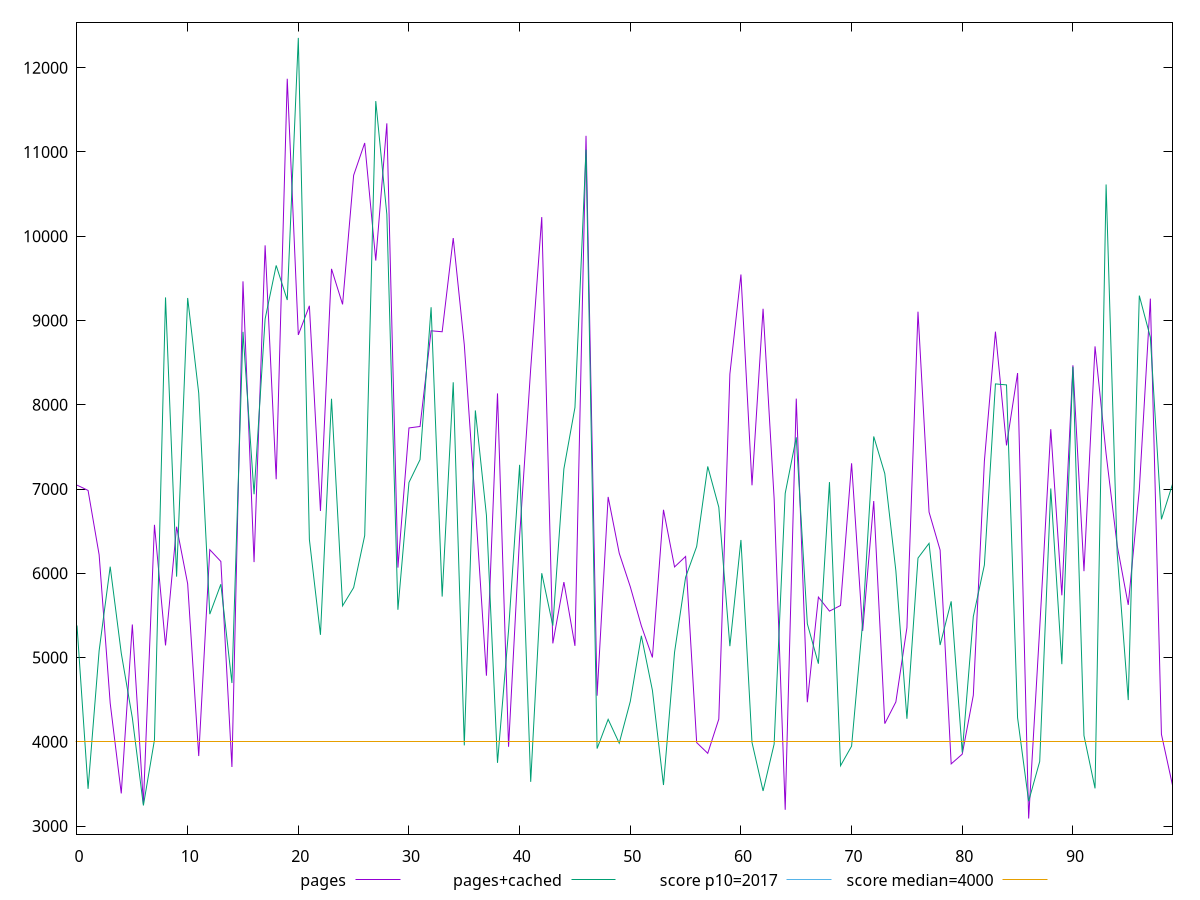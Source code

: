 reset

$pages <<EOF
0 7046.291999999976
1 6983.403999999989
2 6219.835999999987
3 4458.807999999995
4 3388.0359999999987
5 5392.119999999994
6 3263.991999999997
7 6575.03599999999
8 5143.903999999989
9 6552.687999999989
10 5875.551999999992
11 3831.447999999996
12 6280.131999999996
13 6140.215999999994
14 3701.875999999996
15 9464.095999999981
16 6132.487999999992
17 9891.243999999995
18 7116.107999999986
19 11868.171999999995
20 8828.463999999993
21 9174.251999999988
22 6739.731999999987
23 9612.303999999984
24 9190.927999999996
25 10722.655999999994
26 11106.131999999992
27 9711.259999999997
28 11339.095999999998
29 6066.951999999993
30 7724.84399999999
31 7742.087999999989
32 8877.499999999987
33 8866.05599999998
34 9978.083999999988
35 8711.115999999989
36 6802.767999999995
37 4785.087999999997
38 8134.743999999991
39 3941.411999999995
40 6438.167999999983
41 8426.47199999999
42 10227.019999999993
43 5168.159999999987
44 5895.911999999997
45 5138.919999999994
46 11190.99599999999
47 4547.399999999995
48 6906.307999999992
49 6238.879999999992
50 5840.647999999996
51 5376.815999999993
52 5001.531999999991
53 6753.339999999989
54 6075.411999999988
55 6199.891999999994
56 3991.0799999999945
57 3863.859999999999
58 4269.867999999995
59 8363.12399999999
60 9545.635999999986
61 7044.4479999999985
62 9138.999999999987
63 6884.091999999998
64 3193.8159999999943
65 8072.419999999972
66 4469.947999999997
67 5717.443999999994
68 5551.051999999992
69 5617.991999999991
70 7305.527999999988
71 5315.463999999994
72 6857.3959999999925
73 4216.167999999994
74 4473.311999999997
75 5355.191999999996
76 9104.315999999988
77 6726.5479999999825
78 6275.191999999989
79 3738.4839999999976
80 3854.255999999995
81 4553.195999999997
82 7330.775999999994
83 8867.123999999994
84 7517.315999999981
85 8376.079999999993
86 3090.179999999997
87 5348.695999999995
88 7709.975999999994
89 5738.987999999993
90 8468.251999999997
91 6025.231999999993
92 8692.851999999997
93 7417.183999999995
94 6331.123999999993
95 5625.15199999999
96 6990.6639999999825
97 9259.12399999999
98 4089.6079999999984
99 3485.2919999999945
EOF

$pagesCached <<EOF
0 5380.451999999989
1 3442.5080000000003
2 5081.575999999988
3 6078.451999999987
4 5052.207999999993
5 4284.995999999997
6 3244.892000000001
7 4023.055999999996
8 9273.31199999999
9 5960.023999999989
10 9266.991999999987
11 8137.815999999992
12 5515.12799999999
13 5870.45599999999
14 4698.103999999998
15 8864.831999999991
16 6938.0359999999955
17 9017.72
18 9653.035999999984
19 9242.712000000001
20 12352.87199999999
21 6401.151999999986
22 5269.927999999992
23 8070.835999999991
24 5614.115999999989
25 5830.103999999992
26 6448.451999999992
27 11602.951999999996
28 10259.079999999994
29 5567.395999999993
30 7078.063999999998
31 7348.535999999992
32 9157.139999999998
33 5723.403999999993
34 8266.211999999994
35 3958.2199999999953
36 7932.595999999992
37 6688.551999999997
38 3751.0959999999977
39 5321.911999999991
40 7286.975999999999
41 3525.3519999999958
42 6000.983999999989
43 5379.0439999999935
44 7239.315999999996
45 7967.163999999985
46 11026.335999999992
47 3920.1919999999936
48 4267.035999999995
49 3984.3319999999994
50 4478.923999999995
51 5258.539999999994
52 4610.951999999997
53 3488.0279999999952
54 5063.115999999992
55 5953.683999999992
56 6318.347999999988
57 7267.783999999987
58 6783.90399999999
59 5135.09199999999
60 6395.599999999988
61 3992.9199999999973
62 3417.44
63 3973.6680000000015
64 6948.435999999986
65 7613.167999999985
66 5401.007999999985
67 4927.459999999998
68 7082.4719999999925
69 3716.4479999999962
70 3948.9919999999966
71 5418.451999999994
72 7623.671999999997
73 7182.8519999999935
74 6029.575999999988
75 4273.851999999996
76 6180.776
77 6355.463999999989
78 5148.787999999992
79 5667.219999999994
80 3873.8439999999973
81 5487.31999999999
82 6098.399999999984
83 8247.17199999999
84 8235.543999999994
85 4286.095999999995
86 3295.607999999996
87 3767.5199999999977
88 7006.231999999997
89 4921.835999999992
90 8450.703999999987
91 4074.299999999999
92 3448.0559999999987
93 10613.523999999985
94 6238.063999999993
95 4496.087999999992
96 9295.023999999987
97 8799.787999999988
98 6640.311999999995
99 7056.699999999989
EOF

set key outside below
set xrange [0:99]
set yrange [2904.9261599999973:12538.12583999999]
set trange [2904.9261599999973:12538.12583999999]
set terminal svg size 640, 520 enhanced background rgb 'white'
set output "report_00015_2021-02-09T16-11-33.973Z/mainthread-work-breakdown/comparison/line/0_vs_1.svg"

plot $pages title "pages" with line, \
     $pagesCached title "pages+cached" with line, \
     2017 title "score p10=2017", \
     4000 title "score median=4000"

reset
